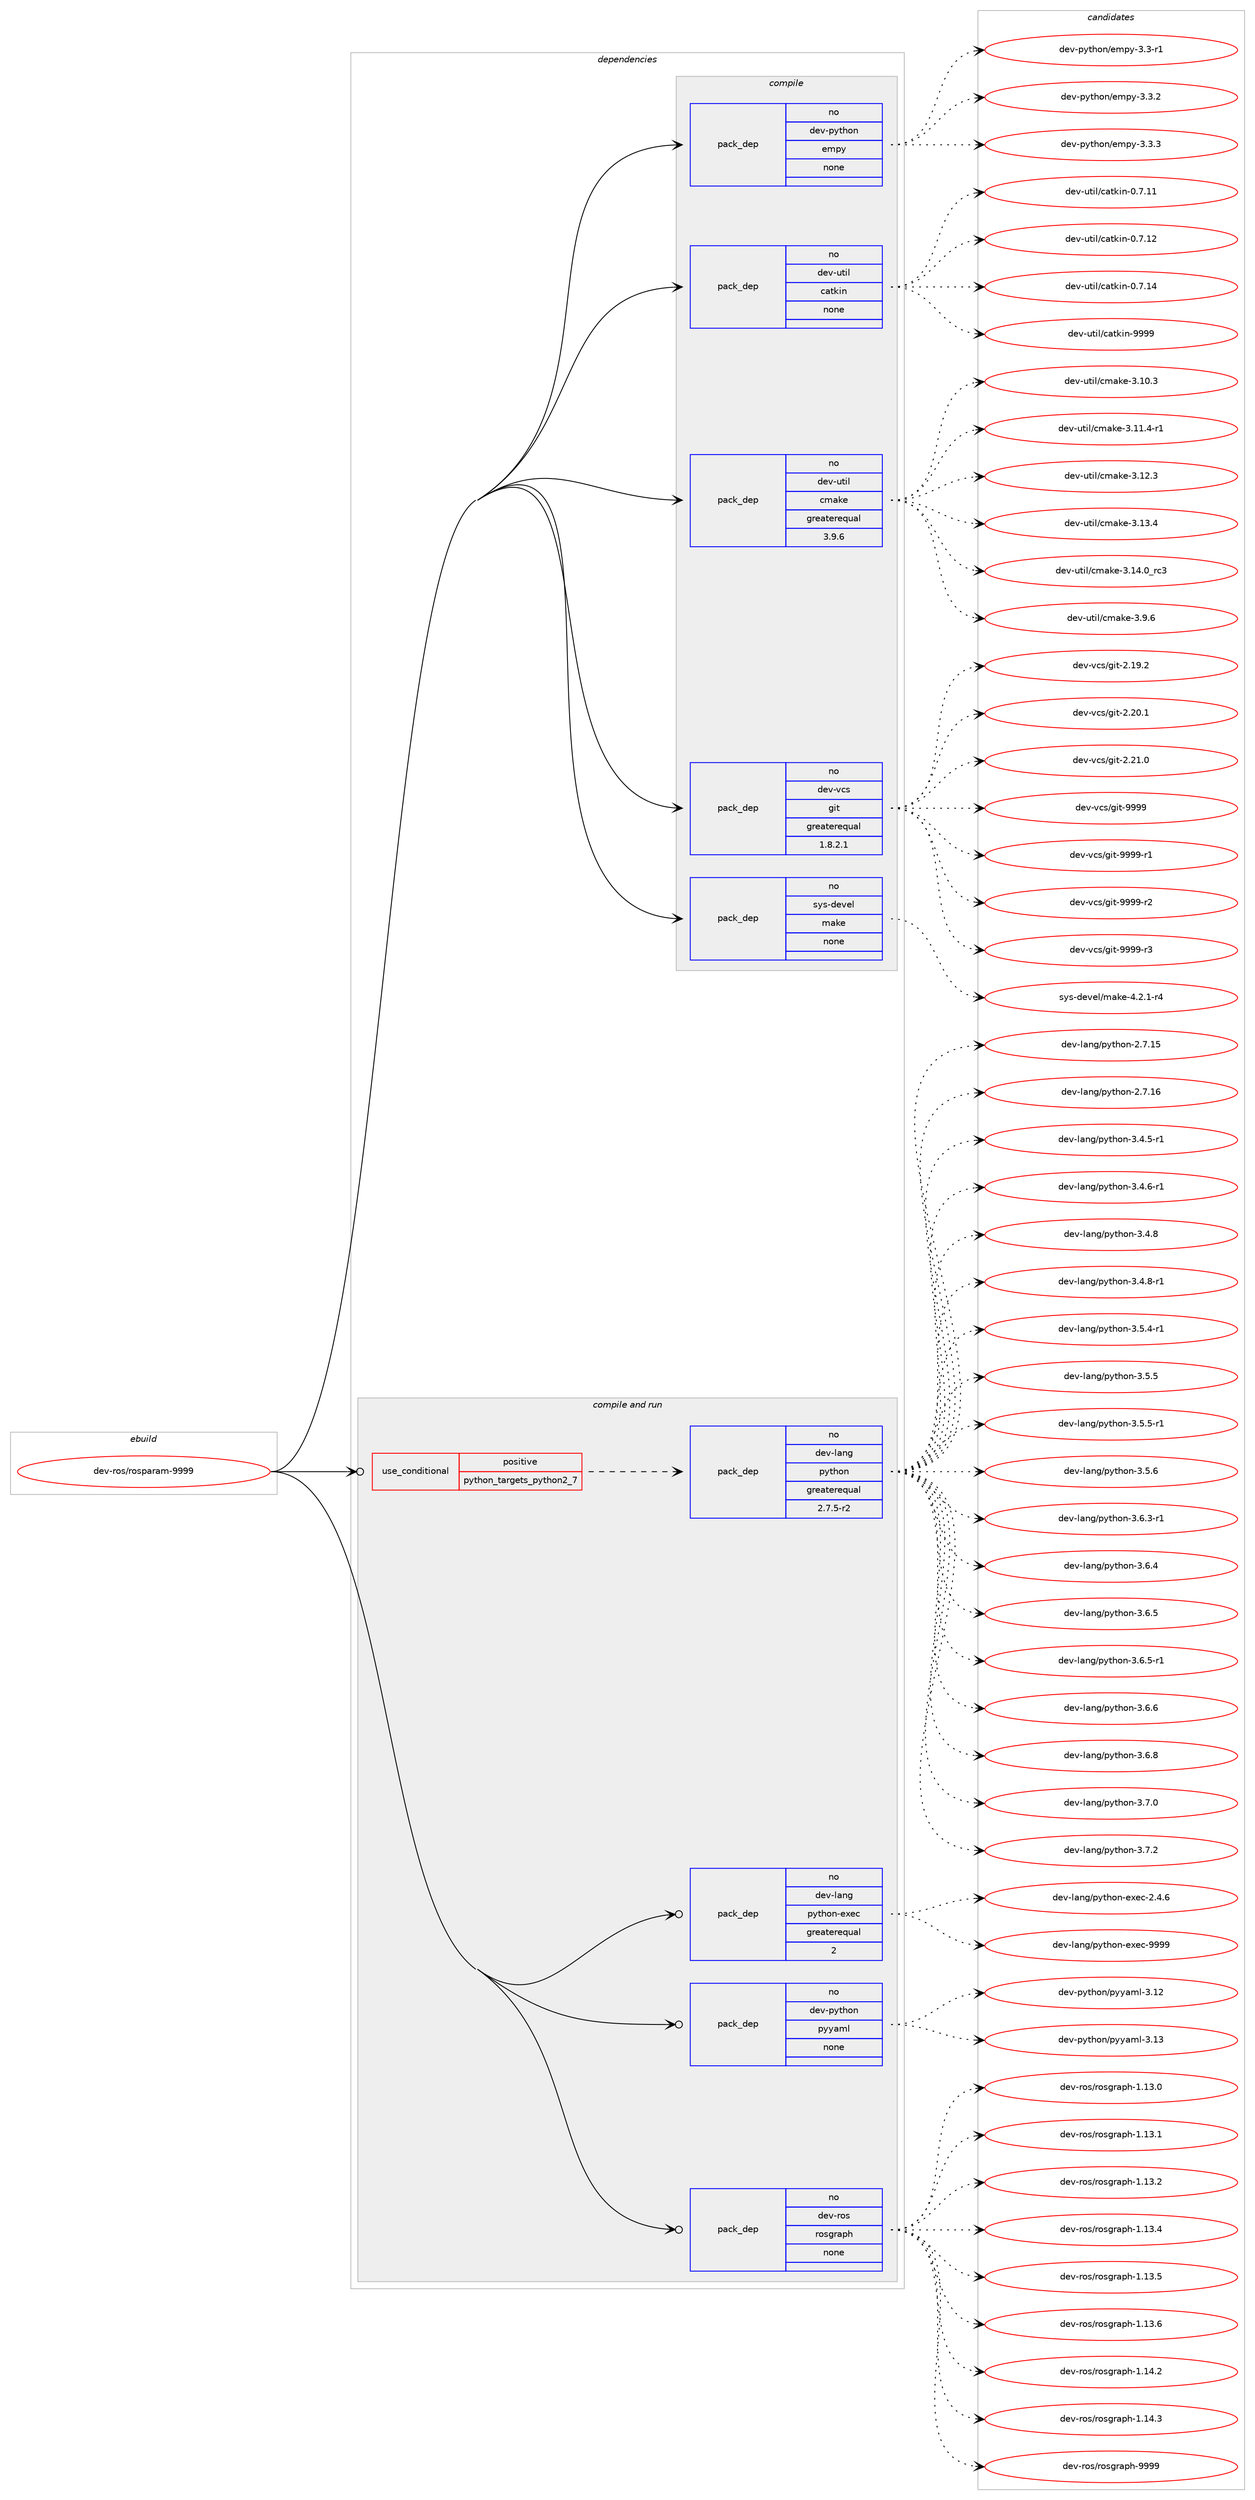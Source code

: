 digraph prolog {

# *************
# Graph options
# *************

newrank=true;
concentrate=true;
compound=true;
graph [rankdir=LR,fontname=Helvetica,fontsize=10,ranksep=1.5];#, ranksep=2.5, nodesep=0.2];
edge  [arrowhead=vee];
node  [fontname=Helvetica,fontsize=10];

# **********
# The ebuild
# **********

subgraph cluster_leftcol {
color=gray;
rank=same;
label=<<i>ebuild</i>>;
id [label="dev-ros/rosparam-9999", color=red, width=4, href="../dev-ros/rosparam-9999.svg"];
}

# ****************
# The dependencies
# ****************

subgraph cluster_midcol {
color=gray;
label=<<i>dependencies</i>>;
subgraph cluster_compile {
fillcolor="#eeeeee";
style=filled;
label=<<i>compile</i>>;
subgraph pack1053023 {
dependency1466486 [label=<<TABLE BORDER="0" CELLBORDER="1" CELLSPACING="0" CELLPADDING="4" WIDTH="220"><TR><TD ROWSPAN="6" CELLPADDING="30">pack_dep</TD></TR><TR><TD WIDTH="110">no</TD></TR><TR><TD>dev-python</TD></TR><TR><TD>empy</TD></TR><TR><TD>none</TD></TR><TR><TD></TD></TR></TABLE>>, shape=none, color=blue];
}
id:e -> dependency1466486:w [weight=20,style="solid",arrowhead="vee"];
subgraph pack1053024 {
dependency1466487 [label=<<TABLE BORDER="0" CELLBORDER="1" CELLSPACING="0" CELLPADDING="4" WIDTH="220"><TR><TD ROWSPAN="6" CELLPADDING="30">pack_dep</TD></TR><TR><TD WIDTH="110">no</TD></TR><TR><TD>dev-util</TD></TR><TR><TD>catkin</TD></TR><TR><TD>none</TD></TR><TR><TD></TD></TR></TABLE>>, shape=none, color=blue];
}
id:e -> dependency1466487:w [weight=20,style="solid",arrowhead="vee"];
subgraph pack1053025 {
dependency1466488 [label=<<TABLE BORDER="0" CELLBORDER="1" CELLSPACING="0" CELLPADDING="4" WIDTH="220"><TR><TD ROWSPAN="6" CELLPADDING="30">pack_dep</TD></TR><TR><TD WIDTH="110">no</TD></TR><TR><TD>dev-util</TD></TR><TR><TD>cmake</TD></TR><TR><TD>greaterequal</TD></TR><TR><TD>3.9.6</TD></TR></TABLE>>, shape=none, color=blue];
}
id:e -> dependency1466488:w [weight=20,style="solid",arrowhead="vee"];
subgraph pack1053026 {
dependency1466489 [label=<<TABLE BORDER="0" CELLBORDER="1" CELLSPACING="0" CELLPADDING="4" WIDTH="220"><TR><TD ROWSPAN="6" CELLPADDING="30">pack_dep</TD></TR><TR><TD WIDTH="110">no</TD></TR><TR><TD>dev-vcs</TD></TR><TR><TD>git</TD></TR><TR><TD>greaterequal</TD></TR><TR><TD>1.8.2.1</TD></TR></TABLE>>, shape=none, color=blue];
}
id:e -> dependency1466489:w [weight=20,style="solid",arrowhead="vee"];
subgraph pack1053027 {
dependency1466490 [label=<<TABLE BORDER="0" CELLBORDER="1" CELLSPACING="0" CELLPADDING="4" WIDTH="220"><TR><TD ROWSPAN="6" CELLPADDING="30">pack_dep</TD></TR><TR><TD WIDTH="110">no</TD></TR><TR><TD>sys-devel</TD></TR><TR><TD>make</TD></TR><TR><TD>none</TD></TR><TR><TD></TD></TR></TABLE>>, shape=none, color=blue];
}
id:e -> dependency1466490:w [weight=20,style="solid",arrowhead="vee"];
}
subgraph cluster_compileandrun {
fillcolor="#eeeeee";
style=filled;
label=<<i>compile and run</i>>;
subgraph cond390073 {
dependency1466491 [label=<<TABLE BORDER="0" CELLBORDER="1" CELLSPACING="0" CELLPADDING="4"><TR><TD ROWSPAN="3" CELLPADDING="10">use_conditional</TD></TR><TR><TD>positive</TD></TR><TR><TD>python_targets_python2_7</TD></TR></TABLE>>, shape=none, color=red];
subgraph pack1053028 {
dependency1466492 [label=<<TABLE BORDER="0" CELLBORDER="1" CELLSPACING="0" CELLPADDING="4" WIDTH="220"><TR><TD ROWSPAN="6" CELLPADDING="30">pack_dep</TD></TR><TR><TD WIDTH="110">no</TD></TR><TR><TD>dev-lang</TD></TR><TR><TD>python</TD></TR><TR><TD>greaterequal</TD></TR><TR><TD>2.7.5-r2</TD></TR></TABLE>>, shape=none, color=blue];
}
dependency1466491:e -> dependency1466492:w [weight=20,style="dashed",arrowhead="vee"];
}
id:e -> dependency1466491:w [weight=20,style="solid",arrowhead="odotvee"];
subgraph pack1053029 {
dependency1466493 [label=<<TABLE BORDER="0" CELLBORDER="1" CELLSPACING="0" CELLPADDING="4" WIDTH="220"><TR><TD ROWSPAN="6" CELLPADDING="30">pack_dep</TD></TR><TR><TD WIDTH="110">no</TD></TR><TR><TD>dev-lang</TD></TR><TR><TD>python-exec</TD></TR><TR><TD>greaterequal</TD></TR><TR><TD>2</TD></TR></TABLE>>, shape=none, color=blue];
}
id:e -> dependency1466493:w [weight=20,style="solid",arrowhead="odotvee"];
subgraph pack1053030 {
dependency1466494 [label=<<TABLE BORDER="0" CELLBORDER="1" CELLSPACING="0" CELLPADDING="4" WIDTH="220"><TR><TD ROWSPAN="6" CELLPADDING="30">pack_dep</TD></TR><TR><TD WIDTH="110">no</TD></TR><TR><TD>dev-python</TD></TR><TR><TD>pyyaml</TD></TR><TR><TD>none</TD></TR><TR><TD></TD></TR></TABLE>>, shape=none, color=blue];
}
id:e -> dependency1466494:w [weight=20,style="solid",arrowhead="odotvee"];
subgraph pack1053031 {
dependency1466495 [label=<<TABLE BORDER="0" CELLBORDER="1" CELLSPACING="0" CELLPADDING="4" WIDTH="220"><TR><TD ROWSPAN="6" CELLPADDING="30">pack_dep</TD></TR><TR><TD WIDTH="110">no</TD></TR><TR><TD>dev-ros</TD></TR><TR><TD>rosgraph</TD></TR><TR><TD>none</TD></TR><TR><TD></TD></TR></TABLE>>, shape=none, color=blue];
}
id:e -> dependency1466495:w [weight=20,style="solid",arrowhead="odotvee"];
}
subgraph cluster_run {
fillcolor="#eeeeee";
style=filled;
label=<<i>run</i>>;
}
}

# **************
# The candidates
# **************

subgraph cluster_choices {
rank=same;
color=gray;
label=<<i>candidates</i>>;

subgraph choice1053023 {
color=black;
nodesep=1;
choice1001011184511212111610411111047101109112121455146514511449 [label="dev-python/empy-3.3-r1", color=red, width=4,href="../dev-python/empy-3.3-r1.svg"];
choice1001011184511212111610411111047101109112121455146514650 [label="dev-python/empy-3.3.2", color=red, width=4,href="../dev-python/empy-3.3.2.svg"];
choice1001011184511212111610411111047101109112121455146514651 [label="dev-python/empy-3.3.3", color=red, width=4,href="../dev-python/empy-3.3.3.svg"];
dependency1466486:e -> choice1001011184511212111610411111047101109112121455146514511449:w [style=dotted,weight="100"];
dependency1466486:e -> choice1001011184511212111610411111047101109112121455146514650:w [style=dotted,weight="100"];
dependency1466486:e -> choice1001011184511212111610411111047101109112121455146514651:w [style=dotted,weight="100"];
}
subgraph choice1053024 {
color=black;
nodesep=1;
choice1001011184511711610510847999711610710511045484655464949 [label="dev-util/catkin-0.7.11", color=red, width=4,href="../dev-util/catkin-0.7.11.svg"];
choice1001011184511711610510847999711610710511045484655464950 [label="dev-util/catkin-0.7.12", color=red, width=4,href="../dev-util/catkin-0.7.12.svg"];
choice1001011184511711610510847999711610710511045484655464952 [label="dev-util/catkin-0.7.14", color=red, width=4,href="../dev-util/catkin-0.7.14.svg"];
choice100101118451171161051084799971161071051104557575757 [label="dev-util/catkin-9999", color=red, width=4,href="../dev-util/catkin-9999.svg"];
dependency1466487:e -> choice1001011184511711610510847999711610710511045484655464949:w [style=dotted,weight="100"];
dependency1466487:e -> choice1001011184511711610510847999711610710511045484655464950:w [style=dotted,weight="100"];
dependency1466487:e -> choice1001011184511711610510847999711610710511045484655464952:w [style=dotted,weight="100"];
dependency1466487:e -> choice100101118451171161051084799971161071051104557575757:w [style=dotted,weight="100"];
}
subgraph choice1053025 {
color=black;
nodesep=1;
choice1001011184511711610510847991099710710145514649484651 [label="dev-util/cmake-3.10.3", color=red, width=4,href="../dev-util/cmake-3.10.3.svg"];
choice10010111845117116105108479910997107101455146494946524511449 [label="dev-util/cmake-3.11.4-r1", color=red, width=4,href="../dev-util/cmake-3.11.4-r1.svg"];
choice1001011184511711610510847991099710710145514649504651 [label="dev-util/cmake-3.12.3", color=red, width=4,href="../dev-util/cmake-3.12.3.svg"];
choice1001011184511711610510847991099710710145514649514652 [label="dev-util/cmake-3.13.4", color=red, width=4,href="../dev-util/cmake-3.13.4.svg"];
choice1001011184511711610510847991099710710145514649524648951149951 [label="dev-util/cmake-3.14.0_rc3", color=red, width=4,href="../dev-util/cmake-3.14.0_rc3.svg"];
choice10010111845117116105108479910997107101455146574654 [label="dev-util/cmake-3.9.6", color=red, width=4,href="../dev-util/cmake-3.9.6.svg"];
dependency1466488:e -> choice1001011184511711610510847991099710710145514649484651:w [style=dotted,weight="100"];
dependency1466488:e -> choice10010111845117116105108479910997107101455146494946524511449:w [style=dotted,weight="100"];
dependency1466488:e -> choice1001011184511711610510847991099710710145514649504651:w [style=dotted,weight="100"];
dependency1466488:e -> choice1001011184511711610510847991099710710145514649514652:w [style=dotted,weight="100"];
dependency1466488:e -> choice1001011184511711610510847991099710710145514649524648951149951:w [style=dotted,weight="100"];
dependency1466488:e -> choice10010111845117116105108479910997107101455146574654:w [style=dotted,weight="100"];
}
subgraph choice1053026 {
color=black;
nodesep=1;
choice10010111845118991154710310511645504649574650 [label="dev-vcs/git-2.19.2", color=red, width=4,href="../dev-vcs/git-2.19.2.svg"];
choice10010111845118991154710310511645504650484649 [label="dev-vcs/git-2.20.1", color=red, width=4,href="../dev-vcs/git-2.20.1.svg"];
choice10010111845118991154710310511645504650494648 [label="dev-vcs/git-2.21.0", color=red, width=4,href="../dev-vcs/git-2.21.0.svg"];
choice1001011184511899115471031051164557575757 [label="dev-vcs/git-9999", color=red, width=4,href="../dev-vcs/git-9999.svg"];
choice10010111845118991154710310511645575757574511449 [label="dev-vcs/git-9999-r1", color=red, width=4,href="../dev-vcs/git-9999-r1.svg"];
choice10010111845118991154710310511645575757574511450 [label="dev-vcs/git-9999-r2", color=red, width=4,href="../dev-vcs/git-9999-r2.svg"];
choice10010111845118991154710310511645575757574511451 [label="dev-vcs/git-9999-r3", color=red, width=4,href="../dev-vcs/git-9999-r3.svg"];
dependency1466489:e -> choice10010111845118991154710310511645504649574650:w [style=dotted,weight="100"];
dependency1466489:e -> choice10010111845118991154710310511645504650484649:w [style=dotted,weight="100"];
dependency1466489:e -> choice10010111845118991154710310511645504650494648:w [style=dotted,weight="100"];
dependency1466489:e -> choice1001011184511899115471031051164557575757:w [style=dotted,weight="100"];
dependency1466489:e -> choice10010111845118991154710310511645575757574511449:w [style=dotted,weight="100"];
dependency1466489:e -> choice10010111845118991154710310511645575757574511450:w [style=dotted,weight="100"];
dependency1466489:e -> choice10010111845118991154710310511645575757574511451:w [style=dotted,weight="100"];
}
subgraph choice1053027 {
color=black;
nodesep=1;
choice1151211154510010111810110847109971071014552465046494511452 [label="sys-devel/make-4.2.1-r4", color=red, width=4,href="../sys-devel/make-4.2.1-r4.svg"];
dependency1466490:e -> choice1151211154510010111810110847109971071014552465046494511452:w [style=dotted,weight="100"];
}
subgraph choice1053028 {
color=black;
nodesep=1;
choice10010111845108971101034711212111610411111045504655464953 [label="dev-lang/python-2.7.15", color=red, width=4,href="../dev-lang/python-2.7.15.svg"];
choice10010111845108971101034711212111610411111045504655464954 [label="dev-lang/python-2.7.16", color=red, width=4,href="../dev-lang/python-2.7.16.svg"];
choice1001011184510897110103471121211161041111104551465246534511449 [label="dev-lang/python-3.4.5-r1", color=red, width=4,href="../dev-lang/python-3.4.5-r1.svg"];
choice1001011184510897110103471121211161041111104551465246544511449 [label="dev-lang/python-3.4.6-r1", color=red, width=4,href="../dev-lang/python-3.4.6-r1.svg"];
choice100101118451089711010347112121116104111110455146524656 [label="dev-lang/python-3.4.8", color=red, width=4,href="../dev-lang/python-3.4.8.svg"];
choice1001011184510897110103471121211161041111104551465246564511449 [label="dev-lang/python-3.4.8-r1", color=red, width=4,href="../dev-lang/python-3.4.8-r1.svg"];
choice1001011184510897110103471121211161041111104551465346524511449 [label="dev-lang/python-3.5.4-r1", color=red, width=4,href="../dev-lang/python-3.5.4-r1.svg"];
choice100101118451089711010347112121116104111110455146534653 [label="dev-lang/python-3.5.5", color=red, width=4,href="../dev-lang/python-3.5.5.svg"];
choice1001011184510897110103471121211161041111104551465346534511449 [label="dev-lang/python-3.5.5-r1", color=red, width=4,href="../dev-lang/python-3.5.5-r1.svg"];
choice100101118451089711010347112121116104111110455146534654 [label="dev-lang/python-3.5.6", color=red, width=4,href="../dev-lang/python-3.5.6.svg"];
choice1001011184510897110103471121211161041111104551465446514511449 [label="dev-lang/python-3.6.3-r1", color=red, width=4,href="../dev-lang/python-3.6.3-r1.svg"];
choice100101118451089711010347112121116104111110455146544652 [label="dev-lang/python-3.6.4", color=red, width=4,href="../dev-lang/python-3.6.4.svg"];
choice100101118451089711010347112121116104111110455146544653 [label="dev-lang/python-3.6.5", color=red, width=4,href="../dev-lang/python-3.6.5.svg"];
choice1001011184510897110103471121211161041111104551465446534511449 [label="dev-lang/python-3.6.5-r1", color=red, width=4,href="../dev-lang/python-3.6.5-r1.svg"];
choice100101118451089711010347112121116104111110455146544654 [label="dev-lang/python-3.6.6", color=red, width=4,href="../dev-lang/python-3.6.6.svg"];
choice100101118451089711010347112121116104111110455146544656 [label="dev-lang/python-3.6.8", color=red, width=4,href="../dev-lang/python-3.6.8.svg"];
choice100101118451089711010347112121116104111110455146554648 [label="dev-lang/python-3.7.0", color=red, width=4,href="../dev-lang/python-3.7.0.svg"];
choice100101118451089711010347112121116104111110455146554650 [label="dev-lang/python-3.7.2", color=red, width=4,href="../dev-lang/python-3.7.2.svg"];
dependency1466492:e -> choice10010111845108971101034711212111610411111045504655464953:w [style=dotted,weight="100"];
dependency1466492:e -> choice10010111845108971101034711212111610411111045504655464954:w [style=dotted,weight="100"];
dependency1466492:e -> choice1001011184510897110103471121211161041111104551465246534511449:w [style=dotted,weight="100"];
dependency1466492:e -> choice1001011184510897110103471121211161041111104551465246544511449:w [style=dotted,weight="100"];
dependency1466492:e -> choice100101118451089711010347112121116104111110455146524656:w [style=dotted,weight="100"];
dependency1466492:e -> choice1001011184510897110103471121211161041111104551465246564511449:w [style=dotted,weight="100"];
dependency1466492:e -> choice1001011184510897110103471121211161041111104551465346524511449:w [style=dotted,weight="100"];
dependency1466492:e -> choice100101118451089711010347112121116104111110455146534653:w [style=dotted,weight="100"];
dependency1466492:e -> choice1001011184510897110103471121211161041111104551465346534511449:w [style=dotted,weight="100"];
dependency1466492:e -> choice100101118451089711010347112121116104111110455146534654:w [style=dotted,weight="100"];
dependency1466492:e -> choice1001011184510897110103471121211161041111104551465446514511449:w [style=dotted,weight="100"];
dependency1466492:e -> choice100101118451089711010347112121116104111110455146544652:w [style=dotted,weight="100"];
dependency1466492:e -> choice100101118451089711010347112121116104111110455146544653:w [style=dotted,weight="100"];
dependency1466492:e -> choice1001011184510897110103471121211161041111104551465446534511449:w [style=dotted,weight="100"];
dependency1466492:e -> choice100101118451089711010347112121116104111110455146544654:w [style=dotted,weight="100"];
dependency1466492:e -> choice100101118451089711010347112121116104111110455146544656:w [style=dotted,weight="100"];
dependency1466492:e -> choice100101118451089711010347112121116104111110455146554648:w [style=dotted,weight="100"];
dependency1466492:e -> choice100101118451089711010347112121116104111110455146554650:w [style=dotted,weight="100"];
}
subgraph choice1053029 {
color=black;
nodesep=1;
choice1001011184510897110103471121211161041111104510112010199455046524654 [label="dev-lang/python-exec-2.4.6", color=red, width=4,href="../dev-lang/python-exec-2.4.6.svg"];
choice10010111845108971101034711212111610411111045101120101994557575757 [label="dev-lang/python-exec-9999", color=red, width=4,href="../dev-lang/python-exec-9999.svg"];
dependency1466493:e -> choice1001011184510897110103471121211161041111104510112010199455046524654:w [style=dotted,weight="100"];
dependency1466493:e -> choice10010111845108971101034711212111610411111045101120101994557575757:w [style=dotted,weight="100"];
}
subgraph choice1053030 {
color=black;
nodesep=1;
choice1001011184511212111610411111047112121121971091084551464950 [label="dev-python/pyyaml-3.12", color=red, width=4,href="../dev-python/pyyaml-3.12.svg"];
choice1001011184511212111610411111047112121121971091084551464951 [label="dev-python/pyyaml-3.13", color=red, width=4,href="../dev-python/pyyaml-3.13.svg"];
dependency1466494:e -> choice1001011184511212111610411111047112121121971091084551464950:w [style=dotted,weight="100"];
dependency1466494:e -> choice1001011184511212111610411111047112121121971091084551464951:w [style=dotted,weight="100"];
}
subgraph choice1053031 {
color=black;
nodesep=1;
choice10010111845114111115471141111151031149711210445494649514648 [label="dev-ros/rosgraph-1.13.0", color=red, width=4,href="../dev-ros/rosgraph-1.13.0.svg"];
choice10010111845114111115471141111151031149711210445494649514649 [label="dev-ros/rosgraph-1.13.1", color=red, width=4,href="../dev-ros/rosgraph-1.13.1.svg"];
choice10010111845114111115471141111151031149711210445494649514650 [label="dev-ros/rosgraph-1.13.2", color=red, width=4,href="../dev-ros/rosgraph-1.13.2.svg"];
choice10010111845114111115471141111151031149711210445494649514652 [label="dev-ros/rosgraph-1.13.4", color=red, width=4,href="../dev-ros/rosgraph-1.13.4.svg"];
choice10010111845114111115471141111151031149711210445494649514653 [label="dev-ros/rosgraph-1.13.5", color=red, width=4,href="../dev-ros/rosgraph-1.13.5.svg"];
choice10010111845114111115471141111151031149711210445494649514654 [label="dev-ros/rosgraph-1.13.6", color=red, width=4,href="../dev-ros/rosgraph-1.13.6.svg"];
choice10010111845114111115471141111151031149711210445494649524650 [label="dev-ros/rosgraph-1.14.2", color=red, width=4,href="../dev-ros/rosgraph-1.14.2.svg"];
choice10010111845114111115471141111151031149711210445494649524651 [label="dev-ros/rosgraph-1.14.3", color=red, width=4,href="../dev-ros/rosgraph-1.14.3.svg"];
choice1001011184511411111547114111115103114971121044557575757 [label="dev-ros/rosgraph-9999", color=red, width=4,href="../dev-ros/rosgraph-9999.svg"];
dependency1466495:e -> choice10010111845114111115471141111151031149711210445494649514648:w [style=dotted,weight="100"];
dependency1466495:e -> choice10010111845114111115471141111151031149711210445494649514649:w [style=dotted,weight="100"];
dependency1466495:e -> choice10010111845114111115471141111151031149711210445494649514650:w [style=dotted,weight="100"];
dependency1466495:e -> choice10010111845114111115471141111151031149711210445494649514652:w [style=dotted,weight="100"];
dependency1466495:e -> choice10010111845114111115471141111151031149711210445494649514653:w [style=dotted,weight="100"];
dependency1466495:e -> choice10010111845114111115471141111151031149711210445494649514654:w [style=dotted,weight="100"];
dependency1466495:e -> choice10010111845114111115471141111151031149711210445494649524650:w [style=dotted,weight="100"];
dependency1466495:e -> choice10010111845114111115471141111151031149711210445494649524651:w [style=dotted,weight="100"];
dependency1466495:e -> choice1001011184511411111547114111115103114971121044557575757:w [style=dotted,weight="100"];
}
}

}
